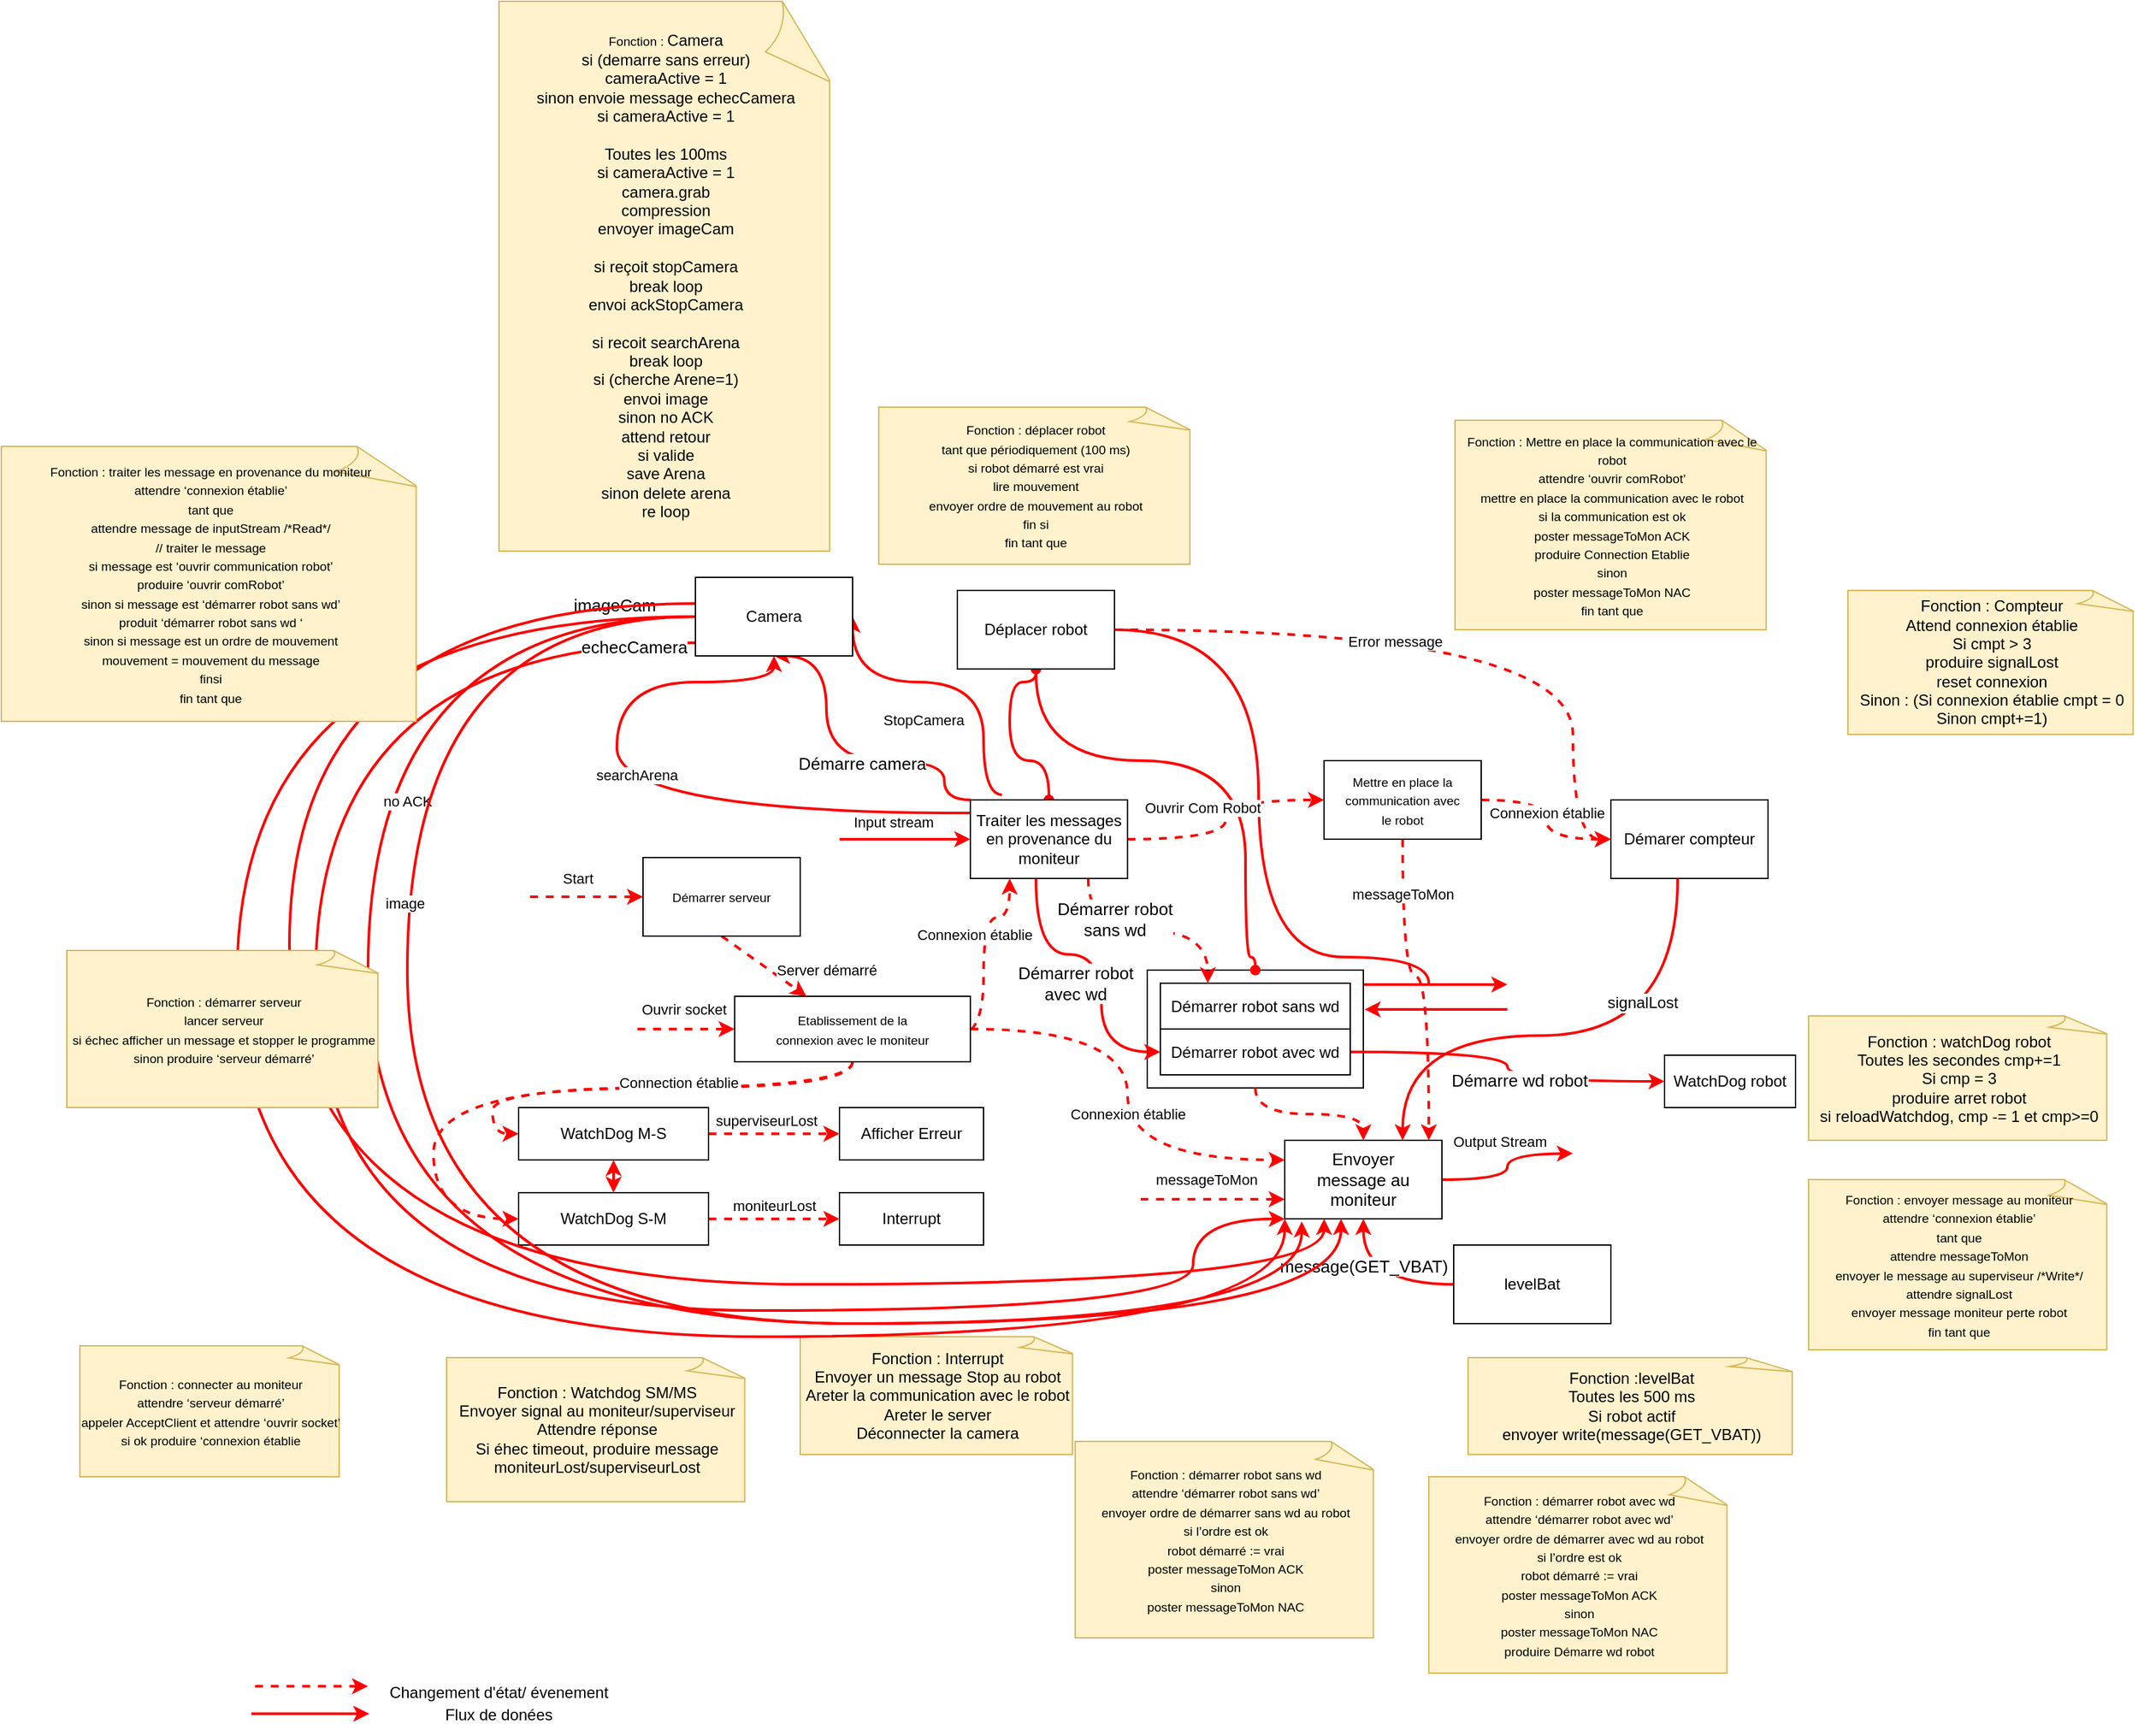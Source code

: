 <mxfile version="16.5.2" type="github">
  <diagram id="w_0Kd4TP8-2ugyQYXVbY" name="Page-1">
    <mxGraphModel dx="2199" dy="1411" grid="1" gridSize="10" guides="1" tooltips="1" connect="1" arrows="1" fold="1" page="1" pageScale="1" pageWidth="1169" pageHeight="827" math="0" shadow="0">
      <root>
        <mxCell id="0" />
        <mxCell id="1" parent="0" />
        <mxCell id="WVSJ-9YpNx1NQqruAX2Q-18" style="rounded=0;orthogonalLoop=1;jettySize=auto;html=1;fontSize=13;strokeColor=#FF0000;strokeWidth=2;exitX=1.006;exitY=0.333;exitDx=0;exitDy=0;exitPerimeter=0;startArrow=classic;startFill=1;endArrow=none;endFill=0;" parent="1" source="bAt_LqIN8Pzx5NF2WYkV-6" edge="1">
          <mxGeometry relative="1" as="geometry">
            <mxPoint x="970" y="470" as="targetPoint" />
          </mxGeometry>
        </mxCell>
        <mxCell id="WVSJ-9YpNx1NQqruAX2Q-20" style="edgeStyle=none;rounded=0;orthogonalLoop=1;jettySize=auto;html=1;fontSize=13;strokeColor=#FF0000;strokeWidth=2;" parent="1" edge="1">
          <mxGeometry relative="1" as="geometry">
            <mxPoint x="970" y="451" as="targetPoint" />
            <mxPoint x="860" y="451" as="sourcePoint" />
          </mxGeometry>
        </mxCell>
        <mxCell id="bAt_LqIN8Pzx5NF2WYkV-6" value="" style="rounded=0;whiteSpace=wrap;html=1;fontFamily=Helvetica;" parent="1" vertex="1">
          <mxGeometry x="695" y="440" width="165" height="90" as="geometry" />
        </mxCell>
        <mxCell id="bAt_LqIN8Pzx5NF2WYkV-18" style="edgeStyle=orthogonalEdgeStyle;rounded=0;orthogonalLoop=1;jettySize=auto;html=1;exitX=0.5;exitY=1;exitDx=0;exitDy=0;entryX=0.5;entryY=0;entryDx=0;entryDy=0;curved=1;endArrow=oval;endFill=1;startArrow=oval;startFill=1;strokeColor=#FF0000;strokeWidth=2;" parent="1" source="bAt_LqIN8Pzx5NF2WYkV-3" target="bAt_LqIN8Pzx5NF2WYkV-4" edge="1">
          <mxGeometry relative="1" as="geometry">
            <Array as="points">
              <mxPoint x="610" y="220" />
              <mxPoint x="590" y="220" />
              <mxPoint x="590" y="280" />
              <mxPoint x="620" y="280" />
            </Array>
          </mxGeometry>
        </mxCell>
        <mxCell id="bAt_LqIN8Pzx5NF2WYkV-22" style="edgeStyle=orthogonalEdgeStyle;curved=1;rounded=0;orthogonalLoop=1;jettySize=auto;html=1;startArrow=oval;startFill=1;endArrow=oval;endFill=1;strokeColor=#FF0000;strokeWidth=2;entryX=0.5;entryY=0;entryDx=0;entryDy=0;" parent="1" source="bAt_LqIN8Pzx5NF2WYkV-3" target="bAt_LqIN8Pzx5NF2WYkV-6" edge="1">
          <mxGeometry relative="1" as="geometry">
            <Array as="points">
              <mxPoint x="610" y="280" />
              <mxPoint x="770" y="280" />
              <mxPoint x="770" y="430" />
              <mxPoint x="778" y="430" />
            </Array>
          </mxGeometry>
        </mxCell>
        <mxCell id="bAt_LqIN8Pzx5NF2WYkV-35" style="edgeStyle=orthogonalEdgeStyle;curved=1;rounded=0;orthogonalLoop=1;jettySize=auto;html=1;startArrow=none;startFill=0;endArrow=none;endFill=0;strokeColor=#FF0000;strokeWidth=2;" parent="1" source="bAt_LqIN8Pzx5NF2WYkV-3" edge="1">
          <mxGeometry relative="1" as="geometry">
            <mxPoint x="910" y="450" as="targetPoint" />
            <Array as="points">
              <mxPoint x="780" y="180" />
              <mxPoint x="780" y="430" />
            </Array>
          </mxGeometry>
        </mxCell>
        <mxCell id="bAt_LqIN8Pzx5NF2WYkV-80" style="edgeStyle=orthogonalEdgeStyle;curved=1;rounded=0;orthogonalLoop=1;jettySize=auto;html=1;entryX=0;entryY=0.5;entryDx=0;entryDy=0;dashed=1;fontFamily=Helvetica;fontSize=11;startArrow=none;startFill=0;endArrow=classic;endFill=1;strokeColor=#FF0000;strokeWidth=2;" parent="1" source="bAt_LqIN8Pzx5NF2WYkV-3" target="bAt_LqIN8Pzx5NF2WYkV-75" edge="1">
          <mxGeometry relative="1" as="geometry">
            <Array as="points">
              <mxPoint x="1020" y="180" />
              <mxPoint x="1020" y="340" />
            </Array>
          </mxGeometry>
        </mxCell>
        <mxCell id="bAt_LqIN8Pzx5NF2WYkV-81" value="Error message" style="edgeLabel;html=1;align=center;verticalAlign=middle;resizable=0;points=[];fontSize=11;fontFamily=Helvetica;" parent="bAt_LqIN8Pzx5NF2WYkV-80" vertex="1" connectable="0">
          <mxGeometry x="-0.206" y="-9" relative="1" as="geometry">
            <mxPoint as="offset" />
          </mxGeometry>
        </mxCell>
        <mxCell id="bAt_LqIN8Pzx5NF2WYkV-3" value="Déplacer robot" style="rounded=0;whiteSpace=wrap;html=1;fontFamily=Helvetica;" parent="1" vertex="1">
          <mxGeometry x="550" y="150" width="120" height="60" as="geometry" />
        </mxCell>
        <mxCell id="bAt_LqIN8Pzx5NF2WYkV-23" style="rounded=0;orthogonalLoop=1;jettySize=auto;html=1;startArrow=classic;startFill=1;endArrow=none;endFill=0;strokeColor=#FF0000;strokeWidth=2;" parent="1" source="bAt_LqIN8Pzx5NF2WYkV-4" edge="1">
          <mxGeometry relative="1" as="geometry">
            <mxPoint x="460" y="340" as="targetPoint" />
          </mxGeometry>
        </mxCell>
        <mxCell id="bAt_LqIN8Pzx5NF2WYkV-46" value="Input stream" style="edgeLabel;html=1;align=center;verticalAlign=middle;resizable=0;points=[];" parent="bAt_LqIN8Pzx5NF2WYkV-23" vertex="1" connectable="0">
          <mxGeometry x="0.569" y="-4" relative="1" as="geometry">
            <mxPoint x="19" y="-9" as="offset" />
          </mxGeometry>
        </mxCell>
        <mxCell id="bAt_LqIN8Pzx5NF2WYkV-30" style="edgeStyle=orthogonalEdgeStyle;curved=1;rounded=0;orthogonalLoop=1;jettySize=auto;html=1;entryX=0.25;entryY=0;entryDx=0;entryDy=0;dashed=1;startArrow=none;startFill=0;endArrow=classic;endFill=1;strokeColor=#FF0000;strokeWidth=2;exitX=0.75;exitY=1;exitDx=0;exitDy=0;" parent="1" source="bAt_LqIN8Pzx5NF2WYkV-4" target="WVSJ-9YpNx1NQqruAX2Q-13" edge="1">
          <mxGeometry relative="1" as="geometry" />
        </mxCell>
        <mxCell id="WVSJ-9YpNx1NQqruAX2Q-5" value="&lt;div&gt;Démarrer robot &lt;br&gt;&lt;/div&gt;&lt;div&gt;sans wd&lt;/div&gt;" style="edgeLabel;html=1;align=center;verticalAlign=middle;resizable=0;points=[];fontSize=13;" parent="bAt_LqIN8Pzx5NF2WYkV-30" vertex="1" connectable="0">
          <mxGeometry x="-0.6" y="5" relative="1" as="geometry">
            <mxPoint x="15" y="-4" as="offset" />
          </mxGeometry>
        </mxCell>
        <mxCell id="bAt_LqIN8Pzx5NF2WYkV-38" style="edgeStyle=orthogonalEdgeStyle;curved=1;rounded=0;orthogonalLoop=1;jettySize=auto;html=1;entryX=0;entryY=0.5;entryDx=0;entryDy=0;startArrow=none;startFill=0;endArrow=classic;endFill=1;strokeColor=#FF0000;strokeWidth=2;dashed=1;" parent="1" source="bAt_LqIN8Pzx5NF2WYkV-4" target="bAt_LqIN8Pzx5NF2WYkV-5" edge="1">
          <mxGeometry relative="1" as="geometry" />
        </mxCell>
        <mxCell id="bAt_LqIN8Pzx5NF2WYkV-65" value="Ouvrir Com Robot" style="edgeLabel;html=1;align=center;verticalAlign=middle;resizable=0;points=[];fontSize=11;fontFamily=Helvetica;" parent="bAt_LqIN8Pzx5NF2WYkV-38" vertex="1" connectable="0">
          <mxGeometry x="0.253" y="-6" relative="1" as="geometry">
            <mxPoint x="-26" as="offset" />
          </mxGeometry>
        </mxCell>
        <mxCell id="WVSJ-9YpNx1NQqruAX2Q-14" style="edgeStyle=orthogonalEdgeStyle;curved=1;rounded=0;orthogonalLoop=1;jettySize=auto;html=1;entryX=0;entryY=0.5;entryDx=0;entryDy=0;fontSize=13;strokeColor=#FF0000;strokeWidth=2;" parent="1" source="bAt_LqIN8Pzx5NF2WYkV-4" target="WVSJ-9YpNx1NQqruAX2Q-10" edge="1">
          <mxGeometry relative="1" as="geometry">
            <Array as="points">
              <mxPoint x="610" y="428" />
              <mxPoint x="660" y="428" />
              <mxPoint x="660" y="503" />
            </Array>
          </mxGeometry>
        </mxCell>
        <mxCell id="WVSJ-9YpNx1NQqruAX2Q-16" value="&lt;div&gt;Démarrer robot &lt;br&gt;&lt;/div&gt;&lt;div&gt;avec wd&lt;/div&gt;" style="edgeLabel;html=1;align=center;verticalAlign=middle;resizable=0;points=[];fontSize=13;" parent="WVSJ-9YpNx1NQqruAX2Q-14" vertex="1" connectable="0">
          <mxGeometry x="-0.147" y="-4" relative="1" as="geometry">
            <mxPoint x="-9" y="18" as="offset" />
          </mxGeometry>
        </mxCell>
        <mxCell id="WVSJ-9YpNx1NQqruAX2Q-29" style="edgeStyle=orthogonalEdgeStyle;rounded=0;orthogonalLoop=1;jettySize=auto;html=1;entryX=0.5;entryY=1;entryDx=0;entryDy=0;fontSize=13;startArrow=none;startFill=0;endArrow=classic;endFill=1;strokeColor=#FF0000;strokeWidth=2;curved=1;exitX=0;exitY=0;exitDx=0;exitDy=0;" parent="1" source="bAt_LqIN8Pzx5NF2WYkV-4" target="WVSJ-9YpNx1NQqruAX2Q-28" edge="1">
          <mxGeometry relative="1" as="geometry">
            <Array as="points">
              <mxPoint x="540" y="310" />
              <mxPoint x="540" y="280" />
              <mxPoint x="450" y="280" />
            </Array>
          </mxGeometry>
        </mxCell>
        <mxCell id="WVSJ-9YpNx1NQqruAX2Q-31" value="Démarre camera" style="edgeLabel;html=1;align=center;verticalAlign=middle;resizable=0;points=[];fontSize=13;" parent="WVSJ-9YpNx1NQqruAX2Q-29" vertex="1" connectable="0">
          <mxGeometry x="-0.127" y="2" relative="1" as="geometry">
            <mxPoint as="offset" />
          </mxGeometry>
        </mxCell>
        <mxCell id="p77pa3NInBvX4LVwZotA-1" style="edgeStyle=orthogonalEdgeStyle;rounded=0;orthogonalLoop=1;jettySize=auto;html=1;entryX=1;entryY=0.5;entryDx=0;entryDy=0;curved=1;exitX=0.201;exitY=-0.067;exitDx=0;exitDy=0;exitPerimeter=0;strokeWidth=2;strokeColor=#FF0000;" edge="1" parent="1" source="bAt_LqIN8Pzx5NF2WYkV-4" target="WVSJ-9YpNx1NQqruAX2Q-28">
          <mxGeometry relative="1" as="geometry">
            <Array as="points">
              <mxPoint x="570" y="306" />
              <mxPoint x="570" y="220" />
            </Array>
          </mxGeometry>
        </mxCell>
        <mxCell id="p77pa3NInBvX4LVwZotA-2" value="&lt;div&gt;StopCamera&lt;/div&gt;" style="edgeLabel;html=1;align=center;verticalAlign=middle;resizable=0;points=[];" vertex="1" connectable="0" parent="p77pa3NInBvX4LVwZotA-1">
          <mxGeometry x="0.1" y="11" relative="1" as="geometry">
            <mxPoint x="-9" y="18" as="offset" />
          </mxGeometry>
        </mxCell>
        <mxCell id="p77pa3NInBvX4LVwZotA-6" style="edgeStyle=orthogonalEdgeStyle;curved=1;rounded=0;orthogonalLoop=1;jettySize=auto;html=1;strokeColor=#FF0000;strokeWidth=2;" edge="1" parent="1" source="bAt_LqIN8Pzx5NF2WYkV-4" target="WVSJ-9YpNx1NQqruAX2Q-28">
          <mxGeometry relative="1" as="geometry">
            <Array as="points">
              <mxPoint x="290" y="320" />
              <mxPoint x="290" y="220" />
              <mxPoint x="410" y="220" />
            </Array>
          </mxGeometry>
        </mxCell>
        <mxCell id="p77pa3NInBvX4LVwZotA-7" value="searchArena" style="edgeLabel;html=1;align=center;verticalAlign=middle;resizable=0;points=[];" vertex="1" connectable="0" parent="p77pa3NInBvX4LVwZotA-6">
          <mxGeometry x="0.172" y="-15" relative="1" as="geometry">
            <mxPoint as="offset" />
          </mxGeometry>
        </mxCell>
        <mxCell id="bAt_LqIN8Pzx5NF2WYkV-4" value="Traiter les messages en provenance du moniteur" style="rounded=0;whiteSpace=wrap;html=1;fontFamily=Helvetica;gradientDirection=east;" parent="1" vertex="1">
          <mxGeometry x="559.93" y="310" width="120" height="60" as="geometry" />
        </mxCell>
        <mxCell id="bAt_LqIN8Pzx5NF2WYkV-31" style="edgeStyle=orthogonalEdgeStyle;curved=1;rounded=0;orthogonalLoop=1;jettySize=auto;html=1;dashed=1;startArrow=none;startFill=0;endArrow=classic;endFill=1;strokeColor=#FF0000;strokeWidth=2;" parent="1" source="bAt_LqIN8Pzx5NF2WYkV-5" target="bAt_LqIN8Pzx5NF2WYkV-7" edge="1">
          <mxGeometry relative="1" as="geometry">
            <Array as="points">
              <mxPoint x="890" y="445" />
              <mxPoint x="910" y="445" />
            </Array>
          </mxGeometry>
        </mxCell>
        <mxCell id="bAt_LqIN8Pzx5NF2WYkV-71" value="messageToMon" style="edgeLabel;html=1;align=center;verticalAlign=middle;resizable=0;points=[];fontSize=11;fontFamily=Helvetica;" parent="bAt_LqIN8Pzx5NF2WYkV-31" vertex="1" connectable="0">
          <mxGeometry x="-0.666" relative="1" as="geometry">
            <mxPoint as="offset" />
          </mxGeometry>
        </mxCell>
        <mxCell id="bAt_LqIN8Pzx5NF2WYkV-77" style="edgeStyle=orthogonalEdgeStyle;curved=1;rounded=0;orthogonalLoop=1;jettySize=auto;html=1;exitX=1;exitY=0.5;exitDx=0;exitDy=0;fontFamily=Helvetica;fontSize=11;startArrow=none;startFill=0;endArrow=classic;endFill=1;strokeColor=#FF0000;strokeWidth=2;dashed=1;" parent="1" source="bAt_LqIN8Pzx5NF2WYkV-5" target="bAt_LqIN8Pzx5NF2WYkV-75" edge="1">
          <mxGeometry relative="1" as="geometry" />
        </mxCell>
        <mxCell id="bAt_LqIN8Pzx5NF2WYkV-78" value="Connexion établie" style="edgeLabel;html=1;align=center;verticalAlign=middle;resizable=0;points=[];fontSize=11;fontFamily=Helvetica;" parent="bAt_LqIN8Pzx5NF2WYkV-77" vertex="1" connectable="0">
          <mxGeometry x="-0.454" y="-4" relative="1" as="geometry">
            <mxPoint x="15" y="6" as="offset" />
          </mxGeometry>
        </mxCell>
        <mxCell id="bAt_LqIN8Pzx5NF2WYkV-5" value="&lt;span style=&quot;left: 693.878px; top: 433.38px; font-size: 9.6px; transform: scaleX(0.847);&quot; dir=&quot;ltr&quot;&gt;Me&lt;/span&gt;&lt;span style=&quot;left: 705.897px; top: 433.38px; font-size: 9.6px; transform: scaleX(1.007);&quot; dir=&quot;ltr&quot;&gt;tt&lt;/span&gt;&lt;span style=&quot;left: 713.481px; top: 433.38px; font-size: 9.6px; transform: scaleX(0.758);&quot; dir=&quot;ltr&quot;&gt;re en place la&lt;/span&gt;&lt;br&gt;&lt;span style=&quot;left: 689.102px; top: 444.9px; font-size: 9.6px; transform: scaleX(0.785);&quot; dir=&quot;ltr&quot;&gt;communication avec&lt;/span&gt;&lt;br&gt;&lt;span style=&quot;left: 713.212px; top: 456.42px; font-size: 9.6px; transform: scaleX(0.82);&quot; dir=&quot;ltr&quot;&gt;le robot&lt;/span&gt;" style="rounded=0;whiteSpace=wrap;html=1;fontFamily=Helvetica;" parent="1" vertex="1">
          <mxGeometry x="830" y="280" width="120" height="60" as="geometry" />
        </mxCell>
        <mxCell id="bAt_LqIN8Pzx5NF2WYkV-32" style="edgeStyle=orthogonalEdgeStyle;curved=1;rounded=0;orthogonalLoop=1;jettySize=auto;html=1;entryX=0.5;entryY=0;entryDx=0;entryDy=0;dashed=1;startArrow=none;startFill=0;endArrow=classic;endFill=1;strokeColor=#FF0000;strokeWidth=2;exitX=0.5;exitY=1;exitDx=0;exitDy=0;" parent="1" source="bAt_LqIN8Pzx5NF2WYkV-6" target="bAt_LqIN8Pzx5NF2WYkV-7" edge="1">
          <mxGeometry relative="1" as="geometry" />
        </mxCell>
        <mxCell id="bAt_LqIN8Pzx5NF2WYkV-24" style="edgeStyle=none;rounded=0;orthogonalLoop=1;jettySize=auto;html=1;startArrow=classic;startFill=1;endArrow=none;endFill=0;strokeColor=#FF0000;strokeWidth=2;dashed=1;exitX=0;exitY=0.75;exitDx=0;exitDy=0;" parent="1" source="bAt_LqIN8Pzx5NF2WYkV-7" edge="1">
          <mxGeometry relative="1" as="geometry">
            <mxPoint x="690" y="615" as="targetPoint" />
          </mxGeometry>
        </mxCell>
        <mxCell id="bAt_LqIN8Pzx5NF2WYkV-50" value="messageToMon" style="edgeLabel;html=1;align=center;verticalAlign=middle;resizable=0;points=[];" parent="bAt_LqIN8Pzx5NF2WYkV-24" vertex="1" connectable="0">
          <mxGeometry x="0.487" y="-1" relative="1" as="geometry">
            <mxPoint x="22" y="-14" as="offset" />
          </mxGeometry>
        </mxCell>
        <mxCell id="bAt_LqIN8Pzx5NF2WYkV-36" style="edgeStyle=orthogonalEdgeStyle;curved=1;rounded=0;orthogonalLoop=1;jettySize=auto;html=1;startArrow=none;startFill=0;endArrow=classic;endFill=1;strokeColor=#FF0000;strokeWidth=2;" parent="1" source="bAt_LqIN8Pzx5NF2WYkV-7" edge="1">
          <mxGeometry relative="1" as="geometry">
            <mxPoint x="1020" y="580" as="targetPoint" />
          </mxGeometry>
        </mxCell>
        <mxCell id="bAt_LqIN8Pzx5NF2WYkV-48" value="Output Stream" style="edgeLabel;html=1;align=center;verticalAlign=middle;resizable=0;points=[];" parent="bAt_LqIN8Pzx5NF2WYkV-36" vertex="1" connectable="0">
          <mxGeometry x="0.253" y="-4" relative="1" as="geometry">
            <mxPoint x="-12" y="-14" as="offset" />
          </mxGeometry>
        </mxCell>
        <mxCell id="bAt_LqIN8Pzx5NF2WYkV-7" value="&lt;span style=&quot;left: 630.396px; top: 625.576px; font-size: 13px; transform: scaleX(0.787);&quot; dir=&quot;ltr&quot;&gt;Envoyer&lt;/span&gt;&lt;br style=&quot;font-size: 13px;&quot;&gt;&lt;span style=&quot;left: 622.836px; top: 637.096px; font-size: 13px; transform: scaleX(0.791);&quot; dir=&quot;ltr&quot;&gt;message au&lt;/span&gt;&lt;br style=&quot;font-size: 13px;&quot;&gt;&lt;span style=&quot;left: 628.087px; top: 648.616px; font-size: 13px; transform: scaleX(0.813);&quot; dir=&quot;ltr&quot;&gt;moniteur&lt;/span&gt;" style="rounded=0;whiteSpace=wrap;html=1;fontFamily=Helvetica;fontSize=13;" parent="1" vertex="1">
          <mxGeometry x="800" y="570" width="120" height="60" as="geometry" />
        </mxCell>
        <mxCell id="bAt_LqIN8Pzx5NF2WYkV-27" style="edgeStyle=none;rounded=0;orthogonalLoop=1;jettySize=auto;html=1;dashed=1;startArrow=classic;startFill=1;endArrow=none;endFill=0;strokeColor=#FF0000;strokeWidth=2;" parent="1" source="bAt_LqIN8Pzx5NF2WYkV-8" edge="1">
          <mxGeometry relative="1" as="geometry">
            <mxPoint x="300" y="485" as="targetPoint" />
          </mxGeometry>
        </mxCell>
        <mxCell id="bAt_LqIN8Pzx5NF2WYkV-45" value="Ouvrir socket" style="edgeLabel;html=1;align=center;verticalAlign=middle;resizable=0;points=[];" parent="bAt_LqIN8Pzx5NF2WYkV-27" vertex="1" connectable="0">
          <mxGeometry x="0.488" y="4" relative="1" as="geometry">
            <mxPoint x="20" y="-19" as="offset" />
          </mxGeometry>
        </mxCell>
        <mxCell id="bAt_LqIN8Pzx5NF2WYkV-28" style="edgeStyle=orthogonalEdgeStyle;rounded=0;orthogonalLoop=1;jettySize=auto;html=1;entryX=0;entryY=0.25;entryDx=0;entryDy=0;dashed=1;startArrow=none;startFill=0;endArrow=classic;endFill=1;strokeColor=#FF0000;strokeWidth=2;curved=1;" parent="1" source="bAt_LqIN8Pzx5NF2WYkV-8" target="bAt_LqIN8Pzx5NF2WYkV-7" edge="1">
          <mxGeometry relative="1" as="geometry" />
        </mxCell>
        <mxCell id="bAt_LqIN8Pzx5NF2WYkV-29" style="edgeStyle=orthogonalEdgeStyle;curved=1;rounded=0;orthogonalLoop=1;jettySize=auto;html=1;entryX=0.25;entryY=1;entryDx=0;entryDy=0;dashed=1;startArrow=none;startFill=0;endArrow=classic;endFill=1;strokeColor=#FF0000;strokeWidth=2;" parent="1" target="bAt_LqIN8Pzx5NF2WYkV-4" edge="1">
          <mxGeometry relative="1" as="geometry">
            <mxPoint x="549.997" y="490" as="sourcePoint" />
            <Array as="points">
              <mxPoint x="570" y="490" />
              <mxPoint x="570" y="400" />
              <mxPoint x="590" y="400" />
            </Array>
          </mxGeometry>
        </mxCell>
        <mxCell id="bAt_LqIN8Pzx5NF2WYkV-47" value="Connexion établie" style="edgeLabel;html=1;align=center;verticalAlign=middle;resizable=0;points=[];" parent="bAt_LqIN8Pzx5NF2WYkV-29" vertex="1" connectable="0">
          <mxGeometry x="-0.013" y="7" relative="1" as="geometry">
            <mxPoint y="-18" as="offset" />
          </mxGeometry>
        </mxCell>
        <mxCell id="bAt_LqIN8Pzx5NF2WYkV-49" value="Connexion établie" style="edgeLabel;html=1;align=center;verticalAlign=middle;resizable=0;points=[];" parent="bAt_LqIN8Pzx5NF2WYkV-29" vertex="1" connectable="0">
          <mxGeometry x="-0.111" y="8" relative="1" as="geometry">
            <mxPoint x="118" y="111" as="offset" />
          </mxGeometry>
        </mxCell>
        <mxCell id="bAt_LqIN8Pzx5NF2WYkV-68" style="edgeStyle=orthogonalEdgeStyle;curved=1;rounded=0;orthogonalLoop=1;jettySize=auto;html=1;entryX=0;entryY=0.5;entryDx=0;entryDy=0;dashed=1;fontFamily=Helvetica;fontSize=11;startArrow=none;startFill=0;endArrow=classic;endFill=1;strokeColor=#FF0000;strokeWidth=2;" parent="1" source="bAt_LqIN8Pzx5NF2WYkV-8" target="bAt_LqIN8Pzx5NF2WYkV-51" edge="1">
          <mxGeometry relative="1" as="geometry">
            <Array as="points">
              <mxPoint x="470" y="530" />
              <mxPoint x="195" y="530" />
              <mxPoint x="195" y="565" />
            </Array>
          </mxGeometry>
        </mxCell>
        <mxCell id="bAt_LqIN8Pzx5NF2WYkV-69" style="edgeStyle=orthogonalEdgeStyle;curved=1;rounded=0;orthogonalLoop=1;jettySize=auto;html=1;entryX=0;entryY=0.5;entryDx=0;entryDy=0;dashed=1;fontFamily=Helvetica;fontSize=11;startArrow=none;startFill=0;endArrow=classic;endFill=1;strokeColor=#FF0000;strokeWidth=2;" parent="1" source="bAt_LqIN8Pzx5NF2WYkV-8" target="bAt_LqIN8Pzx5NF2WYkV-58" edge="1">
          <mxGeometry relative="1" as="geometry">
            <Array as="points">
              <mxPoint x="470" y="530" />
              <mxPoint x="150" y="530" />
              <mxPoint x="150" y="630" />
            </Array>
          </mxGeometry>
        </mxCell>
        <mxCell id="bAt_LqIN8Pzx5NF2WYkV-70" value="Connection établie" style="edgeLabel;html=1;align=center;verticalAlign=middle;resizable=0;points=[];fontSize=11;fontFamily=Helvetica;" parent="bAt_LqIN8Pzx5NF2WYkV-69" vertex="1" connectable="0">
          <mxGeometry x="-0.392" y="1" relative="1" as="geometry">
            <mxPoint y="-5" as="offset" />
          </mxGeometry>
        </mxCell>
        <mxCell id="bAt_LqIN8Pzx5NF2WYkV-8" value="&lt;span style=&quot;left: 313.501px; top: 520.768px; font-size: 9.6px; transform: scaleX(0.82);&quot; dir=&quot;ltr&quot;&gt;Etablissement de la&lt;/span&gt;&lt;br&gt;&lt;span style=&quot;left: 300.858px; top: 532.288px; font-size: 9.6px; transform: scaleX(0.771);&quot; dir=&quot;ltr&quot;&gt;connexion avec le moniteur&lt;/span&gt;" style="rounded=0;whiteSpace=wrap;html=1;fontFamily=Helvetica;gradientDirection=east;" parent="1" vertex="1">
          <mxGeometry x="379.93" y="460" width="180" height="50" as="geometry" />
        </mxCell>
        <mxCell id="bAt_LqIN8Pzx5NF2WYkV-25" style="edgeStyle=none;rounded=0;orthogonalLoop=1;jettySize=auto;html=1;startArrow=classic;startFill=1;endArrow=none;endFill=0;strokeColor=#FF0000;strokeWidth=2;dashed=1;" parent="1" source="bAt_LqIN8Pzx5NF2WYkV-9" edge="1">
          <mxGeometry relative="1" as="geometry">
            <mxPoint x="220" y="384" as="targetPoint" />
          </mxGeometry>
        </mxCell>
        <mxCell id="bAt_LqIN8Pzx5NF2WYkV-43" value="Start" style="edgeLabel;html=1;align=center;verticalAlign=middle;resizable=0;points=[];" parent="bAt_LqIN8Pzx5NF2WYkV-25" vertex="1" connectable="0">
          <mxGeometry x="0.607" y="2" relative="1" as="geometry">
            <mxPoint x="22" y="-16" as="offset" />
          </mxGeometry>
        </mxCell>
        <mxCell id="bAt_LqIN8Pzx5NF2WYkV-26" style="edgeStyle=none;rounded=0;orthogonalLoop=1;jettySize=auto;html=1;exitX=0.5;exitY=1;exitDx=0;exitDy=0;dashed=1;startArrow=none;startFill=0;endArrow=classic;endFill=1;strokeColor=#FF0000;strokeWidth=2;" parent="1" source="bAt_LqIN8Pzx5NF2WYkV-9" target="bAt_LqIN8Pzx5NF2WYkV-8" edge="1">
          <mxGeometry relative="1" as="geometry" />
        </mxCell>
        <mxCell id="bAt_LqIN8Pzx5NF2WYkV-44" value="Server démarré" style="edgeLabel;html=1;align=center;verticalAlign=middle;resizable=0;points=[];" parent="bAt_LqIN8Pzx5NF2WYkV-26" vertex="1" connectable="0">
          <mxGeometry x="0.364" y="1" relative="1" as="geometry">
            <mxPoint x="35" y="-5" as="offset" />
          </mxGeometry>
        </mxCell>
        <mxCell id="bAt_LqIN8Pzx5NF2WYkV-9" value="&lt;span style=&quot;left: 273.281px; top: 441.463px; font-size: 9.6px; transform: scaleX(0.805);&quot; dir=&quot;ltr&quot;&gt;Démarrer serveur&lt;/span&gt;" style="rounded=0;whiteSpace=wrap;html=1;fontFamily=Helvetica;" parent="1" vertex="1">
          <mxGeometry x="310" y="354" width="120" height="60" as="geometry" />
        </mxCell>
        <mxCell id="bAt_LqIN8Pzx5NF2WYkV-10" value="&lt;span style=&quot;left: 463.373px ; top: 187.964px ; font-size: 9.6px ; font-family: sans-serif ; transform: scalex(0.804)&quot; dir=&quot;ltr&quot;&gt;Fonction : déplacer robot&lt;/span&gt;&lt;br&gt;&lt;span style=&quot;left: 463.373px ; top: 210.684px ; font-size: 9.6px ; font-family: sans-serif ; transform: scalex(0.826)&quot; dir=&quot;ltr&quot;&gt;tant que périodiquement (100 ms)&lt;/span&gt;&lt;br&gt;&lt;span style=&quot;left: 466.868px ; top: 222.204px ; font-size: 9.6px ; font-family: sans-serif ; transform: scalex(0.816)&quot; dir=&quot;ltr&quot;&gt;si robot démarré est vrai&lt;/span&gt;&lt;br&gt;&lt;span style=&quot;left: 470.362px ; top: 233.724px ; font-size: 9.6px ; font-family: sans-serif ; transform: scalex(0.779)&quot; dir=&quot;ltr&quot;&gt;lire mouvement&lt;/span&gt;&lt;br&gt;&lt;span style=&quot;left: 470.362px ; top: 245.244px ; font-size: 9.6px ; font-family: sans-serif ; transform: scalex(0.781)&quot; dir=&quot;ltr&quot;&gt;envoyer ordre de mouvement au robot&lt;/span&gt;&lt;br&gt;&lt;span style=&quot;left: 466.868px ; top: 256.764px ; font-size: 9.6px ; font-family: sans-serif ; transform: scalex(0.808)&quot; dir=&quot;ltr&quot;&gt;fi&lt;/span&gt;&lt;span style=&quot;left: 471.754px ; top: 256.764px ; font-size: 9.6px ; font-family: sans-serif ; transform: scalex(0.785)&quot; dir=&quot;ltr&quot;&gt;n si&lt;/span&gt;&lt;br&gt;&lt;span style=&quot;left: 463.373px ; top: 268.284px ; font-size: 9.6px ; font-family: sans-serif ; transform: scalex(0.808)&quot; dir=&quot;ltr&quot;&gt;fi&lt;/span&gt;&lt;span style=&quot;left: 468.26px ; top: 268.284px ; font-size: 9.6px ; font-family: sans-serif ; transform: scalex(0.807)&quot; dir=&quot;ltr&quot;&gt;n tant que&lt;/span&gt;" style="whiteSpace=wrap;html=1;shape=mxgraph.basic.document;fillColor=#fff2cc;strokeColor=#d6b656;" parent="1" vertex="1">
          <mxGeometry x="490" y="10" width="240" height="120" as="geometry" />
        </mxCell>
        <mxCell id="bAt_LqIN8Pzx5NF2WYkV-11" value="&lt;span style=&quot;left: 649.62px ; top: 306.388px ; font-size: 9.6px ; font-family: sans-serif ; transform: scalex(0.8)&quot; dir=&quot;ltr&quot;&gt;Fonction : Me&lt;/span&gt;&lt;span style=&quot;left: 701.037px ; top: 306.388px ; font-size: 9.6px ; font-family: sans-serif ; transform: scalex(1.007)&quot; dir=&quot;ltr&quot;&gt;tt&lt;/span&gt;&lt;span style=&quot;left: 708.621px ; top: 306.388px ; font-size: 9.6px ; font-family: sans-serif ; transform: scalex(0.777)&quot; dir=&quot;ltr&quot;&gt;re en place la communication avec le robot&lt;/span&gt;&lt;br&gt;&lt;span style=&quot;left: 653.114px ; top: 329.108px ; font-size: 9.6px ; font-family: sans-serif&quot; dir=&quot;ltr&quot;&gt;a&lt;/span&gt;&lt;span style=&quot;left: 657.799px ; top: 329.108px ; font-size: 9.6px ; font-family: sans-serif ; transform: scalex(1.007)&quot; dir=&quot;ltr&quot;&gt;tt&lt;/span&gt;&lt;span style=&quot;left: 665.287px ; top: 329.108px ; font-size: 9.6px ; font-family: sans-serif ; transform: scalex(0.788)&quot; dir=&quot;ltr&quot;&gt;endre ‘ouvrir comRobot’&lt;/span&gt;&lt;br&gt;&lt;span style=&quot;left: 653.114px ; top: 340.628px ; font-size: 9.6px ; font-family: sans-serif ; transform: scalex(0.759)&quot; dir=&quot;ltr&quot;&gt;me&lt;/span&gt;&lt;span style=&quot;left: 664.682px ; top: 340.628px ; font-size: 9.6px ; font-family: sans-serif ; transform: scalex(1.007)&quot; dir=&quot;ltr&quot;&gt;tt&lt;/span&gt;&lt;span style=&quot;left: 672.266px ; top: 340.628px ; font-size: 9.6px ; font-family: sans-serif ; transform: scalex(0.777)&quot; dir=&quot;ltr&quot;&gt;re en place la communication avec le robot&lt;/span&gt;&lt;br&gt;&lt;span style=&quot;left: 653.114px ; top: 352.148px ; font-size: 9.6px ; font-family: sans-serif ; transform: scalex(0.798)&quot; dir=&quot;ltr&quot;&gt;si la communication est ok&lt;/span&gt;&lt;br&gt;&lt;div&gt;&lt;span style=&quot;left: 656.609px ; top: 363.668px ; font-size: 9.6px ; font-family: sans-serif ; transform: scalex(0.832)&quot; dir=&quot;ltr&quot;&gt;poster messageToMon ACK&lt;/span&gt;&lt;/div&gt;&lt;div&gt;&lt;span style=&quot;left: 656.609px ; top: 363.668px ; font-size: 9.6px ; font-family: sans-serif ; transform: scalex(0.832)&quot; dir=&quot;ltr&quot;&gt;produire Connection Etablie&lt;br&gt;&lt;/span&gt;&lt;/div&gt;&lt;span style=&quot;left: 653.114px ; top: 375.188px ; font-size: 9.6px ; font-family: sans-serif ; transform: scalex(0.805)&quot; dir=&quot;ltr&quot;&gt;sinon&lt;/span&gt;&lt;br&gt;&lt;span style=&quot;left: 656.609px ; top: 386.708px ; font-size: 9.6px ; font-family: sans-serif ; transform: scalex(0.829)&quot; dir=&quot;ltr&quot;&gt;poster messageToMon NAC&lt;/span&gt;&lt;br&gt;&lt;span style=&quot;left: 649.62px ; top: 398.228px ; font-size: 9.6px ; font-family: sans-serif ; transform: scalex(0.808)&quot; dir=&quot;ltr&quot;&gt;fi&lt;/span&gt;&lt;span style=&quot;left: 654.506px ; top: 398.228px ; font-size: 9.6px ; font-family: sans-serif ; transform: scalex(0.807)&quot; dir=&quot;ltr&quot;&gt;n tant que&lt;/span&gt;" style="whiteSpace=wrap;html=1;shape=mxgraph.basic.document;fillColor=#fff2cc;strokeColor=#d6b656;" parent="1" vertex="1">
          <mxGeometry x="930" y="20" width="240" height="160" as="geometry" />
        </mxCell>
        <mxCell id="bAt_LqIN8Pzx5NF2WYkV-13" value="&lt;span style=&quot;left: 179.916px ; top: 568.941px ; font-size: 9.6px ; font-family: sans-serif ; transform: scalex(0.796)&quot; dir=&quot;ltr&quot;&gt;Fonction : connecter au moniteur&lt;/span&gt;&lt;br&gt;&lt;span style=&quot;left: 179.916px ; top: 591.661px ; font-size: 9.6px ; font-family: sans-serif&quot; dir=&quot;ltr&quot;&gt;a&lt;/span&gt;&lt;span style=&quot;left: 184.6px ; top: 591.661px ; font-size: 9.6px ; font-family: sans-serif ; transform: scalex(1.007)&quot; dir=&quot;ltr&quot;&gt;tt&lt;/span&gt;&lt;span style=&quot;left: 192.088px ; top: 591.661px ; font-size: 9.6px ; font-family: sans-serif ; transform: scalex(0.778)&quot; dir=&quot;ltr&quot;&gt;endre ‘serveur démarré’&lt;/span&gt;&lt;br&gt;&lt;span style=&quot;left: 179.916px ; top: 603.181px ; font-size: 9.6px ; font-family: sans-serif ; transform: scalex(0.817)&quot; dir=&quot;ltr&quot;&gt;appeler AcceptClient et a&lt;/span&gt;&lt;span style=&quot;left: 279.324px ; top: 603.181px ; font-size: 9.6px ; font-family: sans-serif ; transform: scalex(1.007)&quot; dir=&quot;ltr&quot;&gt;tt&lt;/span&gt;&lt;span style=&quot;left: 286.812px ; top: 603.181px ; font-size: 9.6px ; font-family: sans-serif ; transform: scalex(0.789)&quot; dir=&quot;ltr&quot;&gt;endre ‘ouvrir socket’&lt;/span&gt;&lt;br&gt;&lt;span style=&quot;left: 179.916px ; top: 614.701px ; font-size: 9.6px ; font-family: sans-serif ; transform: scalex(0.772)&quot; dir=&quot;ltr&quot;&gt;si ok produire ‘connexion établie&lt;/span&gt;" style="whiteSpace=wrap;html=1;shape=mxgraph.basic.document;fillColor=#fff2cc;strokeColor=#d6b656;" parent="1" vertex="1">
          <mxGeometry x="-120" y="727" width="200" height="100" as="geometry" />
        </mxCell>
        <mxCell id="bAt_LqIN8Pzx5NF2WYkV-14" value="&lt;span style=&quot;left: 343.228px ; top: 650.578px ; font-size: 9.6px ; font-family: sans-serif ; transform: scalex(0.805)&quot; dir=&quot;ltr&quot;&gt;Fonction : démarrer robot sans wd&lt;/span&gt;&lt;br&gt;&lt;span style=&quot;left: 343.228px ; top: 673.298px ; font-size: 9.6px ; font-family: sans-serif&quot; dir=&quot;ltr&quot;&gt;a&lt;/span&gt;&lt;span style=&quot;left: 347.913px ; top: 673.298px ; font-size: 9.6px ; font-family: sans-serif ; transform: scalex(1.007)&quot; dir=&quot;ltr&quot;&gt;tt&lt;/span&gt;&lt;span style=&quot;left: 355.401px ; top: 673.298px ; font-size: 9.6px ; font-family: sans-serif ; transform: scalex(0.792)&quot; dir=&quot;ltr&quot;&gt;endre ‘démarrer robot sans wd’&lt;/span&gt;&lt;br&gt;&lt;span style=&quot;left: 343.228px ; top: 684.818px ; font-size: 9.6px ; font-family: sans-serif ; transform: scalex(0.791)&quot; dir=&quot;ltr&quot;&gt;envoyer ordre de démarrer sans wd au robot&lt;/span&gt;&lt;br&gt;&lt;span style=&quot;left: 343.228px ; top: 696.338px ; font-size: 9.6px ; font-family: sans-serif ; transform: scalex(0.803)&quot; dir=&quot;ltr&quot;&gt;si l’ordre est ok&lt;/span&gt;&lt;br&gt;&lt;span style=&quot;left: 346.722px ; top: 707.858px ; font-size: 9.6px ; font-family: sans-serif ; transform: scalex(0.782)&quot; dir=&quot;ltr&quot;&gt;robot démarré := vrai&lt;/span&gt;&lt;br&gt;&lt;span style=&quot;left: 346.722px ; top: 719.378px ; font-size: 9.6px ; font-family: sans-serif ; transform: scalex(0.832)&quot; dir=&quot;ltr&quot;&gt;poster messageToMon ACK&lt;/span&gt;&lt;br&gt;&lt;span style=&quot;left: 343.228px ; top: 730.898px ; font-size: 9.6px ; font-family: sans-serif ; transform: scalex(0.805)&quot; dir=&quot;ltr&quot;&gt;sinon&lt;/span&gt;&lt;br&gt;&lt;span style=&quot;left: 346.722px ; top: 742.418px ; font-size: 9.6px ; font-family: sans-serif ; transform: scalex(0.829)&quot; dir=&quot;ltr&quot;&gt;poster messageToMon NAC&lt;/span&gt;" style="whiteSpace=wrap;html=1;shape=mxgraph.basic.document;fillColor=#fff2cc;strokeColor=#d6b656;" parent="1" vertex="1">
          <mxGeometry x="640" y="800" width="230" height="150" as="geometry" />
        </mxCell>
        <mxCell id="bAt_LqIN8Pzx5NF2WYkV-15" value="&lt;span style=&quot;left: 583.275px ; top: 682.326px ; font-size: 9.6px ; font-family: sans-serif ; transform: scalex(0.784)&quot; dir=&quot;ltr&quot;&gt;Fonction : envoyer message au moniteur&lt;/span&gt;&lt;br&gt;&lt;span style=&quot;left: 583.275px ; top: 705.046px ; font-size: 9.6px ; font-family: sans-serif&quot; dir=&quot;ltr&quot;&gt;a&lt;/span&gt;&lt;span style=&quot;left: 587.959px ; top: 705.046px ; font-size: 9.6px ; font-family: sans-serif ; transform: scalex(1.007)&quot; dir=&quot;ltr&quot;&gt;tt&lt;/span&gt;&lt;span style=&quot;left: 595.447px ; top: 705.046px ; font-size: 9.6px ; font-family: sans-serif ; transform: scalex(0.766)&quot; dir=&quot;ltr&quot;&gt;endre ‘connexion établie’&lt;/span&gt;&lt;br&gt;&lt;span style=&quot;left: 583.275px ; top: 716.566px ; font-size: 9.6px ; font-family: sans-serif ; transform: scalex(0.833)&quot; dir=&quot;ltr&quot;&gt;tant que&lt;/span&gt;&lt;span style=&quot;left: 586.769px ; top: 728.086px ; font-size: 9.6px ; font-family: sans-serif&quot; dir=&quot;ltr&quot;&gt; &lt;/span&gt;&lt;span style=&quot;left: 598.942px ; top: 728.086px ; font-size: 9.6px ; font-family: sans-serif ; transform: scalex(0.81)&quot; dir=&quot;ltr&quot;&gt;&lt;br&gt;&lt;/span&gt;&lt;div&gt;&lt;span style=&quot;left: 598.942px ; top: 728.086px ; font-size: 9.6px ; font-family: sans-serif ; transform: scalex(0.81)&quot; dir=&quot;ltr&quot;&gt;attendre messageToMon&lt;/span&gt;&lt;/div&gt;&lt;span style=&quot;left: 586.769px ; top: 739.606px ; font-size: 9.6px ; font-family: sans-serif ; transform: scalex(0.794)&quot; dir=&quot;ltr&quot;&gt;envoyer le message au superviseur /*Write*/&lt;/span&gt;&lt;br&gt;&lt;div&gt;&lt;span style=&quot;left: 583.275px ; top: 751.126px ; font-size: 9.6px ; font-family: sans-serif ; transform: scalex(0.808)&quot; dir=&quot;ltr&quot;&gt;attendre signalLost &lt;br&gt;&lt;/span&gt;&lt;/div&gt;&lt;div&gt;&lt;span style=&quot;left: 583.275px ; top: 751.126px ; font-size: 9.6px ; font-family: sans-serif ; transform: scalex(0.808)&quot; dir=&quot;ltr&quot;&gt;envoyer message moniteur perte robot&lt;br&gt;&lt;/span&gt;&lt;/div&gt;&lt;div&gt;&lt;span style=&quot;left: 583.275px ; top: 751.126px ; font-size: 9.6px ; font-family: sans-serif ; transform: scalex(0.808)&quot; dir=&quot;ltr&quot;&gt;fi&lt;/span&gt;&lt;span style=&quot;left: 588.161px ; top: 751.126px ; font-size: 9.6px ; font-family: sans-serif ; transform: scalex(0.807)&quot; dir=&quot;ltr&quot;&gt;n tant que&lt;/span&gt;&lt;/div&gt;" style="whiteSpace=wrap;html=1;shape=mxgraph.basic.document;fillColor=#fff2cc;strokeColor=#d6b656;" parent="1" vertex="1">
          <mxGeometry x="1200" y="600" width="230" height="130" as="geometry" />
        </mxCell>
        <mxCell id="bAt_LqIN8Pzx5NF2WYkV-39" style="edgeStyle=none;rounded=0;orthogonalLoop=1;jettySize=auto;html=1;startArrow=classic;startFill=1;endArrow=none;endFill=0;strokeColor=#FF0000;strokeWidth=2;dashed=1;" parent="1" edge="1">
          <mxGeometry relative="1" as="geometry">
            <mxPoint x="10" y="987" as="targetPoint" />
            <mxPoint x="100" y="987" as="sourcePoint" />
          </mxGeometry>
        </mxCell>
        <mxCell id="bAt_LqIN8Pzx5NF2WYkV-40" style="edgeStyle=none;rounded=0;orthogonalLoop=1;jettySize=auto;html=1;startArrow=classic;startFill=1;endArrow=none;endFill=0;strokeColor=#FF0000;strokeWidth=2;" parent="1" edge="1">
          <mxGeometry relative="1" as="geometry">
            <mxPoint x="11" y="1008" as="targetPoint" />
            <mxPoint x="101" y="1008" as="sourcePoint" />
          </mxGeometry>
        </mxCell>
        <mxCell id="bAt_LqIN8Pzx5NF2WYkV-41" value="Changement d&#39;état/ évenement" style="text;html=1;strokeColor=none;fillColor=none;align=center;verticalAlign=middle;whiteSpace=wrap;rounded=0;" parent="1" vertex="1">
          <mxGeometry x="110" y="977" width="180" height="30" as="geometry" />
        </mxCell>
        <mxCell id="bAt_LqIN8Pzx5NF2WYkV-42" value="Flux de donées" style="text;html=1;strokeColor=none;fillColor=none;align=center;verticalAlign=middle;whiteSpace=wrap;rounded=0;" parent="1" vertex="1">
          <mxGeometry x="110" y="994" width="180" height="30" as="geometry" />
        </mxCell>
        <mxCell id="bAt_LqIN8Pzx5NF2WYkV-54" style="edgeStyle=orthogonalEdgeStyle;curved=1;rounded=0;orthogonalLoop=1;jettySize=auto;html=1;entryX=0;entryY=0.5;entryDx=0;entryDy=0;dashed=1;fontSize=10;startArrow=none;startFill=0;endArrow=classic;endFill=1;strokeColor=#FF0000;strokeWidth=2;exitX=1;exitY=0.5;exitDx=0;exitDy=0;" parent="1" source="bAt_LqIN8Pzx5NF2WYkV-58" target="bAt_LqIN8Pzx5NF2WYkV-56" edge="1">
          <mxGeometry relative="1" as="geometry" />
        </mxCell>
        <mxCell id="bAt_LqIN8Pzx5NF2WYkV-55" value="moniteurLost" style="edgeLabel;html=1;align=center;verticalAlign=middle;resizable=0;points=[];fontSize=11;" parent="bAt_LqIN8Pzx5NF2WYkV-54" vertex="1" connectable="0">
          <mxGeometry x="0.149" y="-1" relative="1" as="geometry">
            <mxPoint x="-8" y="-11" as="offset" />
          </mxGeometry>
        </mxCell>
        <mxCell id="bAt_LqIN8Pzx5NF2WYkV-62" style="edgeStyle=orthogonalEdgeStyle;curved=1;rounded=0;orthogonalLoop=1;jettySize=auto;html=1;dashed=1;fontFamily=Helvetica;fontSize=11;startArrow=none;startFill=0;endArrow=classic;endFill=1;strokeColor=#FF0000;strokeWidth=2;entryX=0;entryY=0.5;entryDx=0;entryDy=0;" parent="1" source="bAt_LqIN8Pzx5NF2WYkV-51" target="bAt_LqIN8Pzx5NF2WYkV-64" edge="1">
          <mxGeometry relative="1" as="geometry">
            <mxPoint x="435" y="565" as="targetPoint" />
          </mxGeometry>
        </mxCell>
        <mxCell id="bAt_LqIN8Pzx5NF2WYkV-63" value="superviseurLost" style="edgeLabel;html=1;align=center;verticalAlign=middle;resizable=0;points=[];fontSize=11;fontFamily=Helvetica;" parent="bAt_LqIN8Pzx5NF2WYkV-62" vertex="1" connectable="0">
          <mxGeometry x="0.218" y="1" relative="1" as="geometry">
            <mxPoint x="-17" y="-9" as="offset" />
          </mxGeometry>
        </mxCell>
        <mxCell id="bAt_LqIN8Pzx5NF2WYkV-67" value="" style="edgeStyle=orthogonalEdgeStyle;curved=1;rounded=0;orthogonalLoop=1;jettySize=auto;html=1;fontFamily=Helvetica;fontSize=11;startArrow=classic;startFill=1;endArrow=classic;endFill=1;strokeColor=#FF0000;strokeWidth=2;" parent="1" source="bAt_LqIN8Pzx5NF2WYkV-51" target="bAt_LqIN8Pzx5NF2WYkV-58" edge="1">
          <mxGeometry relative="1" as="geometry" />
        </mxCell>
        <mxCell id="bAt_LqIN8Pzx5NF2WYkV-51" value="WatchDog M-S" style="rounded=0;whiteSpace=wrap;html=1;fontFamily=Helvetica;" parent="1" vertex="1">
          <mxGeometry x="215" y="545" width="145" height="40" as="geometry" />
        </mxCell>
        <mxCell id="bAt_LqIN8Pzx5NF2WYkV-53" value="&lt;div&gt;Fonction : Watchdog SM/MS&lt;br&gt;&lt;/div&gt;&lt;div&gt;Envoyer signal au moniteur/superviseur&lt;/div&gt;&lt;div&gt;Attendre réponse&lt;/div&gt;&lt;div&gt;Si éhec timeout, produire message moniteurLost/superviseurLost&lt;br&gt;&lt;/div&gt;" style="whiteSpace=wrap;html=1;shape=mxgraph.basic.document;fillColor=#fff2cc;strokeColor=#d6b656;" parent="1" vertex="1">
          <mxGeometry x="160" y="736" width="230" height="110" as="geometry" />
        </mxCell>
        <mxCell id="bAt_LqIN8Pzx5NF2WYkV-56" value="Interrupt" style="rounded=0;whiteSpace=wrap;html=1;fontFamily=Helvetica;" parent="1" vertex="1">
          <mxGeometry x="460.0" y="610" width="110" height="40" as="geometry" />
        </mxCell>
        <mxCell id="bAt_LqIN8Pzx5NF2WYkV-57" value="&lt;div&gt;Fonction : Interrupt&lt;/div&gt;&lt;div&gt;Envoyer un message Stop au robot&lt;/div&gt;&lt;div&gt;Areter la communication avec le robot&lt;/div&gt;&lt;div&gt;Areter le server&lt;/div&gt;&lt;div&gt;Déconnecter la camera&lt;/div&gt;" style="whiteSpace=wrap;html=1;shape=mxgraph.basic.document;fillColor=#fff2cc;strokeColor=#d6b656;" parent="1" vertex="1">
          <mxGeometry x="430" y="720" width="210" height="90" as="geometry" />
        </mxCell>
        <mxCell id="bAt_LqIN8Pzx5NF2WYkV-58" value="WatchDog S-M" style="rounded=0;whiteSpace=wrap;html=1;fontFamily=Helvetica;" parent="1" vertex="1">
          <mxGeometry x="215" y="610" width="145" height="40" as="geometry" />
        </mxCell>
        <mxCell id="bAt_LqIN8Pzx5NF2WYkV-64" value="Afficher Erreur" style="rounded=0;whiteSpace=wrap;html=1;fontFamily=Helvetica;" parent="1" vertex="1">
          <mxGeometry x="460.0" y="545" width="110" height="40" as="geometry" />
        </mxCell>
        <mxCell id="WVSJ-9YpNx1NQqruAX2Q-2" style="edgeStyle=orthogonalEdgeStyle;rounded=0;orthogonalLoop=1;jettySize=auto;html=1;fontSize=12;curved=1;strokeColor=#FF0000;strokeWidth=2;entryX=0.75;entryY=0;entryDx=0;entryDy=0;" parent="1" source="bAt_LqIN8Pzx5NF2WYkV-75" target="bAt_LqIN8Pzx5NF2WYkV-7" edge="1">
          <mxGeometry relative="1" as="geometry">
            <Array as="points">
              <mxPoint x="1100" y="490" />
              <mxPoint x="890" y="490" />
            </Array>
          </mxGeometry>
        </mxCell>
        <mxCell id="WVSJ-9YpNx1NQqruAX2Q-3" value="signalLost" style="edgeLabel;html=1;align=center;verticalAlign=middle;resizable=0;points=[];fontSize=12;" parent="WVSJ-9YpNx1NQqruAX2Q-2" vertex="1" connectable="0">
          <mxGeometry x="-0.538" y="-27" relative="1" as="geometry">
            <mxPoint as="offset" />
          </mxGeometry>
        </mxCell>
        <mxCell id="bAt_LqIN8Pzx5NF2WYkV-75" value="Démarer compteur" style="rounded=0;whiteSpace=wrap;html=1;fontFamily=Helvetica;" parent="1" vertex="1">
          <mxGeometry x="1049" y="310" width="120" height="60" as="geometry" />
        </mxCell>
        <mxCell id="bAt_LqIN8Pzx5NF2WYkV-79" value="&lt;div&gt;&lt;font style=&quot;font-size: 12px&quot;&gt;&lt;span style=&quot;left: 649.62px ; top: 306.388px ; font-family: sans-serif ; transform: scalex(0.8)&quot; dir=&quot;ltr&quot;&gt;Fonction : Compteur&lt;br&gt;&lt;/span&gt;&lt;/font&gt;&lt;/div&gt;&lt;div&gt;&lt;font style=&quot;font-size: 12px&quot;&gt;&lt;span style=&quot;left: 649.62px ; top: 306.388px ; font-family: sans-serif ; transform: scalex(0.8)&quot; dir=&quot;ltr&quot;&gt;Attend connexion établie&lt;/span&gt;&lt;/font&gt;&lt;/div&gt;&lt;div&gt;&lt;font style=&quot;font-size: 12px&quot;&gt;Si cmpt &amp;gt; 3&lt;/font&gt;&lt;/div&gt;&lt;div&gt;&lt;font style=&quot;font-size: 12px&quot;&gt;produire signalLost&lt;br&gt;&lt;/font&gt;&lt;/div&gt;&lt;div&gt;&lt;font style=&quot;font-size: 12px&quot;&gt;reset connexion&lt;br&gt;&lt;/font&gt;&lt;/div&gt;&lt;div&gt;&lt;font style=&quot;font-size: 12px&quot;&gt;Sinon : (Si connexion établie cmpt = 0&lt;/font&gt;&lt;/div&gt;&lt;div&gt;&lt;font style=&quot;font-size: 12px&quot;&gt;Sinon cmpt+=1)&lt;br&gt;&lt;/font&gt;&lt;/div&gt;" style="whiteSpace=wrap;html=1;shape=mxgraph.basic.document;fillColor=#fff2cc;strokeColor=#d6b656;" parent="1" vertex="1">
          <mxGeometry x="1230" y="150" width="220" height="110" as="geometry" />
        </mxCell>
        <mxCell id="WVSJ-9YpNx1NQqruAX2Q-6" value="WatchDog robot" style="rounded=0;whiteSpace=wrap;html=1;fontFamily=Helvetica;" parent="1" vertex="1">
          <mxGeometry x="1090" y="505" width="100" height="40" as="geometry" />
        </mxCell>
        <mxCell id="WVSJ-9YpNx1NQqruAX2Q-8" value="&lt;div&gt;&lt;font style=&quot;font-size: 12px&quot;&gt;&lt;span style=&quot;left: 649.62px ; top: 306.388px ; font-family: sans-serif ; transform: scalex(0.8)&quot; dir=&quot;ltr&quot;&gt;Fonction : watchDog robot&lt;br&gt;&lt;/span&gt;&lt;/font&gt;&lt;/div&gt;&lt;div&gt;Toutes les secondes cmp+=1&lt;br&gt;&lt;/div&gt;&lt;div&gt;&lt;font style=&quot;font-size: 12px&quot;&gt;Si cmp = 3&lt;/font&gt;&lt;/div&gt;&lt;div&gt;&lt;font style=&quot;font-size: 12px&quot;&gt;produire arret robot&lt;br&gt;&lt;/font&gt;&lt;/div&gt;&lt;div&gt;&lt;font style=&quot;font-size: 12px&quot;&gt;si reloadWatchdog, cmp -= 1 et cmp&amp;gt;=0&lt;/font&gt;&lt;/div&gt;" style="whiteSpace=wrap;html=1;shape=mxgraph.basic.document;fillColor=#fff2cc;strokeColor=#d6b656;" parent="1" vertex="1">
          <mxGeometry x="1200" y="475" width="230" height="95" as="geometry" />
        </mxCell>
        <mxCell id="WVSJ-9YpNx1NQqruAX2Q-17" style="edgeStyle=orthogonalEdgeStyle;curved=1;rounded=0;orthogonalLoop=1;jettySize=auto;html=1;fontSize=13;strokeColor=#FF0000;strokeWidth=2;" parent="1" source="WVSJ-9YpNx1NQqruAX2Q-10" target="WVSJ-9YpNx1NQqruAX2Q-6" edge="1">
          <mxGeometry relative="1" as="geometry" />
        </mxCell>
        <mxCell id="WVSJ-9YpNx1NQqruAX2Q-21" value="Démarre wd robot" style="edgeLabel;html=1;align=center;verticalAlign=middle;resizable=0;points=[];fontSize=13;" parent="WVSJ-9YpNx1NQqruAX2Q-17" vertex="1" connectable="0">
          <mxGeometry x="0.154" y="1" relative="1" as="geometry">
            <mxPoint as="offset" />
          </mxGeometry>
        </mxCell>
        <mxCell id="WVSJ-9YpNx1NQqruAX2Q-10" value="Démarrer robot avec wd" style="rounded=0;whiteSpace=wrap;html=1;fontFamily=Helvetica;" parent="1" vertex="1">
          <mxGeometry x="705" y="485" width="145" height="35" as="geometry" />
        </mxCell>
        <mxCell id="WVSJ-9YpNx1NQqruAX2Q-13" value="Démarrer robot sans wd" style="rounded=0;whiteSpace=wrap;html=1;fontFamily=Helvetica;" parent="1" vertex="1">
          <mxGeometry x="705" y="450" width="145" height="35" as="geometry" />
        </mxCell>
        <mxCell id="WVSJ-9YpNx1NQqruAX2Q-22" value="&lt;span style=&quot;left: 343.228px ; top: 650.578px ; font-size: 9.6px ; font-family: sans-serif ; transform: scalex(0.805)&quot; dir=&quot;ltr&quot;&gt;Fonction : démarrer robot avec wd&lt;/span&gt;&lt;br&gt;&lt;span style=&quot;left: 343.228px ; top: 673.298px ; font-size: 9.6px ; font-family: sans-serif&quot; dir=&quot;ltr&quot;&gt;a&lt;/span&gt;&lt;span style=&quot;left: 347.913px ; top: 673.298px ; font-size: 9.6px ; font-family: sans-serif ; transform: scalex(1.007)&quot; dir=&quot;ltr&quot;&gt;tt&lt;/span&gt;&lt;span style=&quot;left: 355.401px ; top: 673.298px ; font-size: 9.6px ; font-family: sans-serif ; transform: scalex(0.792)&quot; dir=&quot;ltr&quot;&gt;endre ‘démarrer robot avec wd’&lt;/span&gt;&lt;br&gt;&lt;span style=&quot;left: 343.228px ; top: 684.818px ; font-size: 9.6px ; font-family: sans-serif ; transform: scalex(0.791)&quot; dir=&quot;ltr&quot;&gt;envoyer ordre de démarrer avec wd au robot&lt;/span&gt;&lt;br&gt;&lt;span style=&quot;left: 343.228px ; top: 696.338px ; font-size: 9.6px ; font-family: sans-serif ; transform: scalex(0.803)&quot; dir=&quot;ltr&quot;&gt;si l’ordre est ok&lt;/span&gt;&lt;br&gt;&lt;span style=&quot;left: 346.722px ; top: 707.858px ; font-size: 9.6px ; font-family: sans-serif ; transform: scalex(0.782)&quot; dir=&quot;ltr&quot;&gt;robot démarré := vrai&lt;/span&gt;&lt;br&gt;&lt;span style=&quot;left: 346.722px ; top: 719.378px ; font-size: 9.6px ; font-family: sans-serif ; transform: scalex(0.832)&quot; dir=&quot;ltr&quot;&gt;poster messageToMon ACK&lt;/span&gt;&lt;br&gt;&lt;span style=&quot;left: 343.228px ; top: 730.898px ; font-size: 9.6px ; font-family: sans-serif ; transform: scalex(0.805)&quot; dir=&quot;ltr&quot;&gt;sinon&lt;/span&gt;&lt;br&gt;&lt;div&gt;&lt;span style=&quot;left: 346.722px ; top: 742.418px ; font-size: 9.6px ; font-family: sans-serif ; transform: scalex(0.829)&quot; dir=&quot;ltr&quot;&gt;poster messageToMon NAC&lt;/span&gt;&lt;/div&gt;&lt;div&gt;&lt;span style=&quot;left: 346.722px ; top: 742.418px ; font-size: 9.6px ; font-family: sans-serif ; transform: scalex(0.829)&quot; dir=&quot;ltr&quot;&gt;produire Démarre wd robot&lt;br&gt;&lt;/span&gt;&lt;/div&gt;" style="whiteSpace=wrap;html=1;shape=mxgraph.basic.document;fillColor=#fff2cc;strokeColor=#d6b656;" parent="1" vertex="1">
          <mxGeometry x="910" y="827" width="230" height="150" as="geometry" />
        </mxCell>
        <mxCell id="WVSJ-9YpNx1NQqruAX2Q-26" style="edgeStyle=orthogonalEdgeStyle;rounded=0;orthogonalLoop=1;jettySize=auto;html=1;entryX=0.5;entryY=1;entryDx=0;entryDy=0;fontSize=13;startArrow=none;startFill=0;endArrow=classic;endFill=1;strokeColor=#FF0000;strokeWidth=2;curved=1;" parent="1" source="WVSJ-9YpNx1NQqruAX2Q-23" target="bAt_LqIN8Pzx5NF2WYkV-7" edge="1">
          <mxGeometry relative="1" as="geometry" />
        </mxCell>
        <mxCell id="WVSJ-9YpNx1NQqruAX2Q-27" value="message(GET_VBAT)" style="edgeLabel;html=1;align=center;verticalAlign=middle;resizable=0;points=[];fontSize=13;" parent="WVSJ-9YpNx1NQqruAX2Q-26" vertex="1" connectable="0">
          <mxGeometry x="0.441" y="-13" relative="1" as="geometry">
            <mxPoint x="-13" y="2" as="offset" />
          </mxGeometry>
        </mxCell>
        <mxCell id="WVSJ-9YpNx1NQqruAX2Q-23" value="levelBat" style="rounded=0;whiteSpace=wrap;html=1;fontFamily=Helvetica;" parent="1" vertex="1">
          <mxGeometry x="929" y="650" width="120" height="60" as="geometry" />
        </mxCell>
        <mxCell id="WVSJ-9YpNx1NQqruAX2Q-24" value="&lt;div&gt;&lt;font style=&quot;font-size: 12px&quot;&gt;&lt;span style=&quot;left: 649.62px ; top: 306.388px ; font-family: sans-serif ; transform: scalex(0.8)&quot; dir=&quot;ltr&quot;&gt;Fonction :levelBat&lt;/span&gt;&lt;/font&gt;&lt;/div&gt;&lt;div&gt;&lt;font style=&quot;font-size: 12px&quot;&gt;&lt;span style=&quot;left: 649.62px ; top: 306.388px ; font-family: sans-serif ; transform: scalex(0.8)&quot; dir=&quot;ltr&quot;&gt;Toutes les 500 ms&lt;/span&gt;&lt;/font&gt;&lt;font style=&quot;font-size: 12px&quot;&gt;&lt;span style=&quot;left: 649.62px ; top: 306.388px ; font-family: sans-serif ; transform: scalex(0.8)&quot; dir=&quot;ltr&quot;&gt;&lt;/span&gt;&lt;/font&gt;&lt;/div&gt;&lt;div&gt;&lt;font style=&quot;font-size: 12px&quot;&gt;&lt;span style=&quot;left: 649.62px ; top: 306.388px ; font-family: sans-serif ; transform: scalex(0.8)&quot; dir=&quot;ltr&quot;&gt;Si robot actif&lt;/span&gt;&lt;/font&gt;&lt;/div&gt;&lt;div&gt;&lt;font style=&quot;font-size: 12px&quot;&gt;&lt;span style=&quot;left: 649.62px ; top: 306.388px ; font-family: sans-serif ; transform: scalex(0.8)&quot; dir=&quot;ltr&quot;&gt;envoyer write(message(GET_VBAT))&lt;br&gt;&lt;/span&gt;&lt;/font&gt;&lt;/div&gt;" style="whiteSpace=wrap;html=1;shape=mxgraph.basic.document;fillColor=#fff2cc;strokeColor=#d6b656;" parent="1" vertex="1">
          <mxGeometry x="940" y="736" width="250" height="74" as="geometry" />
        </mxCell>
        <mxCell id="WVSJ-9YpNx1NQqruAX2Q-32" style="edgeStyle=orthogonalEdgeStyle;curved=1;rounded=0;orthogonalLoop=1;jettySize=auto;html=1;entryX=0;entryY=1;entryDx=0;entryDy=0;fontSize=13;startArrow=none;startFill=0;endArrow=classic;endFill=1;strokeColor=#FF0000;strokeWidth=2;" parent="1" source="WVSJ-9YpNx1NQqruAX2Q-28" target="bAt_LqIN8Pzx5NF2WYkV-7" edge="1">
          <mxGeometry relative="1" as="geometry">
            <Array as="points">
              <mxPoint x="60" y="190" />
              <mxPoint x="60" y="700" />
              <mxPoint x="730" y="700" />
              <mxPoint x="730" y="630" />
            </Array>
          </mxGeometry>
        </mxCell>
        <mxCell id="WVSJ-9YpNx1NQqruAX2Q-34" value="echecCamera" style="edgeLabel;html=1;align=center;verticalAlign=middle;resizable=0;points=[];fontSize=13;" parent="WVSJ-9YpNx1NQqruAX2Q-32" vertex="1" connectable="0">
          <mxGeometry x="-0.94" y="3" relative="1" as="geometry">
            <mxPoint x="1" as="offset" />
          </mxGeometry>
        </mxCell>
        <mxCell id="WVSJ-9YpNx1NQqruAX2Q-35" style="edgeStyle=orthogonalEdgeStyle;curved=1;rounded=0;orthogonalLoop=1;jettySize=auto;html=1;entryX=0;entryY=1;entryDx=0;entryDy=0;fontSize=13;startArrow=none;startFill=0;endArrow=classic;endFill=1;strokeColor=#FF0000;strokeWidth=2;" parent="1" source="WVSJ-9YpNx1NQqruAX2Q-28" target="bAt_LqIN8Pzx5NF2WYkV-7" edge="1">
          <mxGeometry relative="1" as="geometry">
            <Array as="points">
              <mxPoint y="170" />
              <mxPoint y="720" />
              <mxPoint x="800" y="720" />
            </Array>
          </mxGeometry>
        </mxCell>
        <mxCell id="WVSJ-9YpNx1NQqruAX2Q-36" value="imageCam" style="edgeLabel;html=1;align=center;verticalAlign=middle;resizable=0;points=[];fontSize=13;" parent="WVSJ-9YpNx1NQqruAX2Q-35" vertex="1" connectable="0">
          <mxGeometry x="-0.376" y="18" relative="1" as="geometry">
            <mxPoint x="270" y="-218" as="offset" />
          </mxGeometry>
        </mxCell>
        <mxCell id="p77pa3NInBvX4LVwZotA-4" style="edgeStyle=orthogonalEdgeStyle;curved=1;rounded=0;orthogonalLoop=1;jettySize=auto;html=1;entryX=0.25;entryY=1;entryDx=0;entryDy=0;strokeColor=#FF0000;strokeWidth=2;" edge="1" parent="1" source="WVSJ-9YpNx1NQqruAX2Q-28" target="bAt_LqIN8Pzx5NF2WYkV-7">
          <mxGeometry relative="1" as="geometry">
            <Array as="points">
              <mxPoint x="40" y="160" />
              <mxPoint x="40" y="680" />
              <mxPoint x="830" y="680" />
            </Array>
          </mxGeometry>
        </mxCell>
        <mxCell id="p77pa3NInBvX4LVwZotA-5" value="&lt;div&gt;ackStopCamera&lt;/div&gt;" style="edgeLabel;html=1;align=center;verticalAlign=middle;resizable=0;points=[];" vertex="1" connectable="0" parent="p77pa3NInBvX4LVwZotA-4">
          <mxGeometry x="-0.684" y="58" relative="1" as="geometry">
            <mxPoint as="offset" />
          </mxGeometry>
        </mxCell>
        <mxCell id="p77pa3NInBvX4LVwZotA-8" style="edgeStyle=orthogonalEdgeStyle;curved=1;rounded=0;orthogonalLoop=1;jettySize=auto;html=1;entryX=0.358;entryY=1;entryDx=0;entryDy=0;entryPerimeter=0;strokeColor=#FF0000;strokeWidth=2;" edge="1" parent="1" source="WVSJ-9YpNx1NQqruAX2Q-28" target="bAt_LqIN8Pzx5NF2WYkV-7">
          <mxGeometry relative="1" as="geometry">
            <Array as="points">
              <mxPoint x="100" y="170" />
              <mxPoint x="100" y="710" />
              <mxPoint x="843" y="710" />
            </Array>
          </mxGeometry>
        </mxCell>
        <mxCell id="p77pa3NInBvX4LVwZotA-9" value="no ACK" style="edgeLabel;html=1;align=center;verticalAlign=middle;resizable=0;points=[];" vertex="1" connectable="0" parent="p77pa3NInBvX4LVwZotA-8">
          <mxGeometry x="0.976" y="1" relative="1" as="geometry">
            <mxPoint x="-712" y="-339" as="offset" />
          </mxGeometry>
        </mxCell>
        <mxCell id="p77pa3NInBvX4LVwZotA-10" style="edgeStyle=orthogonalEdgeStyle;curved=1;rounded=0;orthogonalLoop=1;jettySize=auto;html=1;entryX=0.108;entryY=1.033;entryDx=0;entryDy=0;entryPerimeter=0;strokeColor=#FF0000;strokeWidth=2;" edge="1" parent="1" source="WVSJ-9YpNx1NQqruAX2Q-28" target="bAt_LqIN8Pzx5NF2WYkV-7">
          <mxGeometry relative="1" as="geometry">
            <Array as="points">
              <mxPoint x="130" y="170" />
              <mxPoint x="130" y="710" />
              <mxPoint x="813" y="710" />
            </Array>
          </mxGeometry>
        </mxCell>
        <mxCell id="p77pa3NInBvX4LVwZotA-11" value="image" style="edgeLabel;html=1;align=center;verticalAlign=middle;resizable=0;points=[];" vertex="1" connectable="0" parent="p77pa3NInBvX4LVwZotA-10">
          <mxGeometry x="-0.423" y="-2" relative="1" as="geometry">
            <mxPoint as="offset" />
          </mxGeometry>
        </mxCell>
        <mxCell id="WVSJ-9YpNx1NQqruAX2Q-28" value="Camera" style="rounded=0;whiteSpace=wrap;html=1;fontFamily=Helvetica;" parent="1" vertex="1">
          <mxGeometry x="350" y="140" width="120" height="60" as="geometry" />
        </mxCell>
        <mxCell id="WVSJ-9YpNx1NQqruAX2Q-30" value="&lt;div&gt;&lt;span style=&quot;left: 463.373px ; top: 187.964px ; font-size: 9.6px ; font-family: sans-serif ; transform: scalex(0.804)&quot; dir=&quot;ltr&quot;&gt;Fonction : &lt;/span&gt;Camera&lt;/div&gt;&lt;div&gt;si (demarre sans erreur)&lt;/div&gt;&lt;div&gt;cameraActive = 1&lt;br&gt;&lt;/div&gt;&lt;div&gt;sinon envoie message echecCamera&lt;/div&gt;&lt;div&gt;si cameraActive = 1&lt;/div&gt;&lt;div&gt;&lt;br&gt;&lt;/div&gt;&lt;div&gt;Toutes les 100ms&lt;/div&gt;&lt;div&gt;si cameraActive = 1&lt;/div&gt;&lt;div&gt;camera.grab&lt;/div&gt;&lt;div&gt;compression&lt;/div&gt;&lt;div&gt;envoyer imageCam&lt;/div&gt;&lt;div&gt;&lt;br&gt;&lt;/div&gt;&lt;div&gt;si reçoit stopCamera&lt;/div&gt;&lt;div&gt;break loop&lt;br&gt;&lt;/div&gt;&lt;div&gt;envoi ackStopCamera&lt;/div&gt;&lt;div&gt;&lt;br&gt;&lt;/div&gt;&lt;div&gt;si recoit searchArena&lt;br&gt;&lt;/div&gt;&lt;div&gt;break loop&lt;/div&gt;&lt;div&gt;si (cherche Arene=1)&lt;/div&gt;&lt;div&gt;envoi image&lt;br&gt;&lt;/div&gt;&lt;div&gt;sinon no ACK&lt;/div&gt;&lt;div&gt;attend retour&lt;br&gt;&lt;/div&gt;&lt;div&gt;si valide&lt;/div&gt;&lt;div&gt;save Arena&lt;/div&gt;&lt;div&gt;sinon delete arena&lt;/div&gt;&lt;div&gt;re loop&lt;br&gt;&lt;/div&gt;" style="whiteSpace=wrap;html=1;shape=mxgraph.basic.document;fillColor=#fff2cc;strokeColor=#d6b656;" parent="1" vertex="1">
          <mxGeometry x="200" y="-300" width="255" height="420" as="geometry" />
        </mxCell>
        <mxCell id="bAt_LqIN8Pzx5NF2WYkV-1" value="&lt;span style=&quot;left: 196.444px ; top: 172.887px ; font-size: 9.6px ; font-family: sans-serif ; transform: scalex(0.793)&quot; dir=&quot;ltr&quot;&gt;Fonction : traiter les message en provenance du moniteur&lt;/span&gt;&lt;br&gt;&lt;span style=&quot;left: 196.444px ; top: 195.607px ; font-size: 9.6px ; font-family: sans-serif&quot; dir=&quot;ltr&quot;&gt;a&lt;/span&gt;&lt;span style=&quot;left: 201.129px ; top: 195.607px ; font-size: 9.6px ; font-family: sans-serif ; transform: scalex(1.007)&quot; dir=&quot;ltr&quot;&gt;tt&lt;/span&gt;&lt;span style=&quot;left: 208.617px ; top: 195.607px ; font-size: 9.6px ; font-family: sans-serif ; transform: scalex(0.766)&quot; dir=&quot;ltr&quot;&gt;endre ‘connexion établie’&lt;/span&gt;&lt;br&gt;&lt;span style=&quot;left: 196.444px ; top: 207.127px ; font-size: 9.6px ; font-family: sans-serif ; transform: scalex(0.833)&quot; dir=&quot;ltr&quot;&gt;tant que&lt;/span&gt;&lt;br&gt;&lt;span style=&quot;left: 196.444px ; top: 218.647px ; font-size: 9.6px ; font-family: sans-serif&quot; dir=&quot;ltr&quot;&gt;a&lt;/span&gt;&lt;span style=&quot;left: 201.129px ; top: 218.647px ; font-size: 9.6px ; font-family: sans-serif ; transform: scalex(1.007)&quot; dir=&quot;ltr&quot;&gt;tt&lt;/span&gt;&lt;span style=&quot;left: 208.617px ; top: 218.647px ; font-size: 9.6px ; font-family: sans-serif ; transform: scalex(0.813)&quot; dir=&quot;ltr&quot;&gt;endre message de inputStream /*Read*/&lt;/span&gt;&lt;br&gt;&lt;span style=&quot;left: 196.444px ; top: 230.167px ; font-size: 9.6px ; font-family: sans-serif ; transform: scalex(0.829)&quot; dir=&quot;ltr&quot;&gt;// traiter le message&lt;/span&gt;&lt;br&gt;&lt;span style=&quot;left: 196.444px ; top: 241.687px ; font-size: 9.6px ; font-family: sans-serif ; transform: scalex(0.799)&quot; dir=&quot;ltr&quot;&gt;si message est ‘ouvrir communication robot’&lt;/span&gt;&lt;br&gt;&lt;span style=&quot;left: 199.938px ; top: 253.207px ; font-size: 9.6px ; font-family: sans-serif ; transform: scalex(0.793)&quot; dir=&quot;ltr&quot;&gt;produire ‘ouvrir comRobot’&lt;/span&gt;&lt;br&gt;&lt;span style=&quot;left: 196.444px ; top: 264.727px ; font-size: 9.6px ; font-family: sans-serif ; transform: scalex(0.801)&quot; dir=&quot;ltr&quot;&gt;sinon si message est ‘démarrer robot sans wd’&lt;/span&gt;&lt;br&gt;&lt;span style=&quot;left: 199.938px ; top: 276.247px ; font-size: 9.6px ; font-family: sans-serif ; transform: scalex(0.807)&quot; dir=&quot;ltr&quot;&gt;produit ‘démarrer robot sans wd&lt;/span&gt;&lt;span style=&quot;left: 325.324px ; top: 276.247px ; font-size: 9.6px ; font-family: sans-serif&quot; dir=&quot;ltr&quot;&gt; &lt;/span&gt;&lt;span style=&quot;left: 327.071px ; top: 276.247px ; font-size: 9.6px ; font-family: sans-serif&quot; dir=&quot;ltr&quot;&gt;‘&lt;/span&gt;&lt;br&gt;&lt;span style=&quot;left: 196.444px ; top: 287.767px ; font-size: 9.6px ; font-family: sans-serif ; transform: scalex(0.79)&quot; dir=&quot;ltr&quot;&gt;sinon si message est un ordre de mouvement&lt;/span&gt;&lt;br&gt;&lt;span style=&quot;left: 199.938px ; top: 299.287px ; font-size: 9.6px ; font-family: sans-serif ; transform: scalex(0.771)&quot; dir=&quot;ltr&quot;&gt;mouvement = mouvement du message&lt;/span&gt;&lt;br&gt;&lt;span style=&quot;left: 196.444px ; top: 310.807px ; font-size: 9.6px ; font-family: sans-serif ; transform: scalex(0.808)&quot; dir=&quot;ltr&quot;&gt;fi&lt;/span&gt;&lt;span style=&quot;left: 201.33px ; top: 310.807px ; font-size: 9.6px ; font-family: sans-serif ; transform: scalex(0.832)&quot; dir=&quot;ltr&quot;&gt;nsi&lt;/span&gt;&lt;br&gt;&lt;span style=&quot;left: 196.444px ; top: 322.327px ; font-size: 9.6px ; font-family: sans-serif ; transform: scalex(0.808)&quot; dir=&quot;ltr&quot;&gt;fi&lt;/span&gt;&lt;span style=&quot;left: 201.33px ; top: 322.327px ; font-size: 9.6px ; font-family: sans-serif ; transform: scalex(0.807)&quot; dir=&quot;ltr&quot;&gt;n tant que&lt;/span&gt;" style="whiteSpace=wrap;html=1;shape=mxgraph.basic.document;fillColor=#fff2cc;strokeColor=#d6b656;" parent="1" vertex="1">
          <mxGeometry x="-180" y="40" width="320" height="210" as="geometry" />
        </mxCell>
        <mxCell id="bAt_LqIN8Pzx5NF2WYkV-12" value="&lt;span style=&quot;left: 157.643px ; top: 369.382px ; font-size: 9.6px ; font-family: sans-serif ; transform: scalex(0.798)&quot; dir=&quot;ltr&quot;&gt;Fonction : démarrer serveur&lt;/span&gt;&lt;br&gt;&lt;span style=&quot;left: 157.643px ; top: 392.102px ; font-size: 9.6px ; font-family: sans-serif ; transform: scalex(0.793)&quot; dir=&quot;ltr&quot;&gt;lancer serveur&lt;/span&gt;&lt;br&gt;&lt;span style=&quot;left: 157.643px ; top: 403.622px ; font-size: 9.6px ; font-family: sans-serif ; transform: scalex(0.78)&quot; dir=&quot;ltr&quot;&gt;si échec a&lt;/span&gt;&lt;span style=&quot;left: 195.141px ; top: 403.622px ; font-size: 9.6px ; font-family: sans-serif ; transform: scalex(0.791)&quot; dir=&quot;ltr&quot;&gt;ffi&lt;/span&gt;&lt;span style=&quot;left: 202.485px ; top: 403.622px ; font-size: 9.6px ; font-family: sans-serif ; transform: scalex(0.793)&quot; dir=&quot;ltr&quot;&gt;cher un message et stopper le programme&lt;/span&gt;&lt;br&gt;&lt;span style=&quot;left: 157.643px ; top: 415.142px ; font-size: 9.6px ; font-family: sans-serif ; transform: scalex(0.783)&quot; dir=&quot;ltr&quot;&gt;sinon produire ‘serveur démarré’&lt;/span&gt;" style="whiteSpace=wrap;html=1;shape=mxgraph.basic.document;fillColor=#fff2cc;strokeColor=#d6b656;" parent="1" vertex="1">
          <mxGeometry x="-130" y="425" width="240" height="120" as="geometry" />
        </mxCell>
      </root>
    </mxGraphModel>
  </diagram>
</mxfile>
